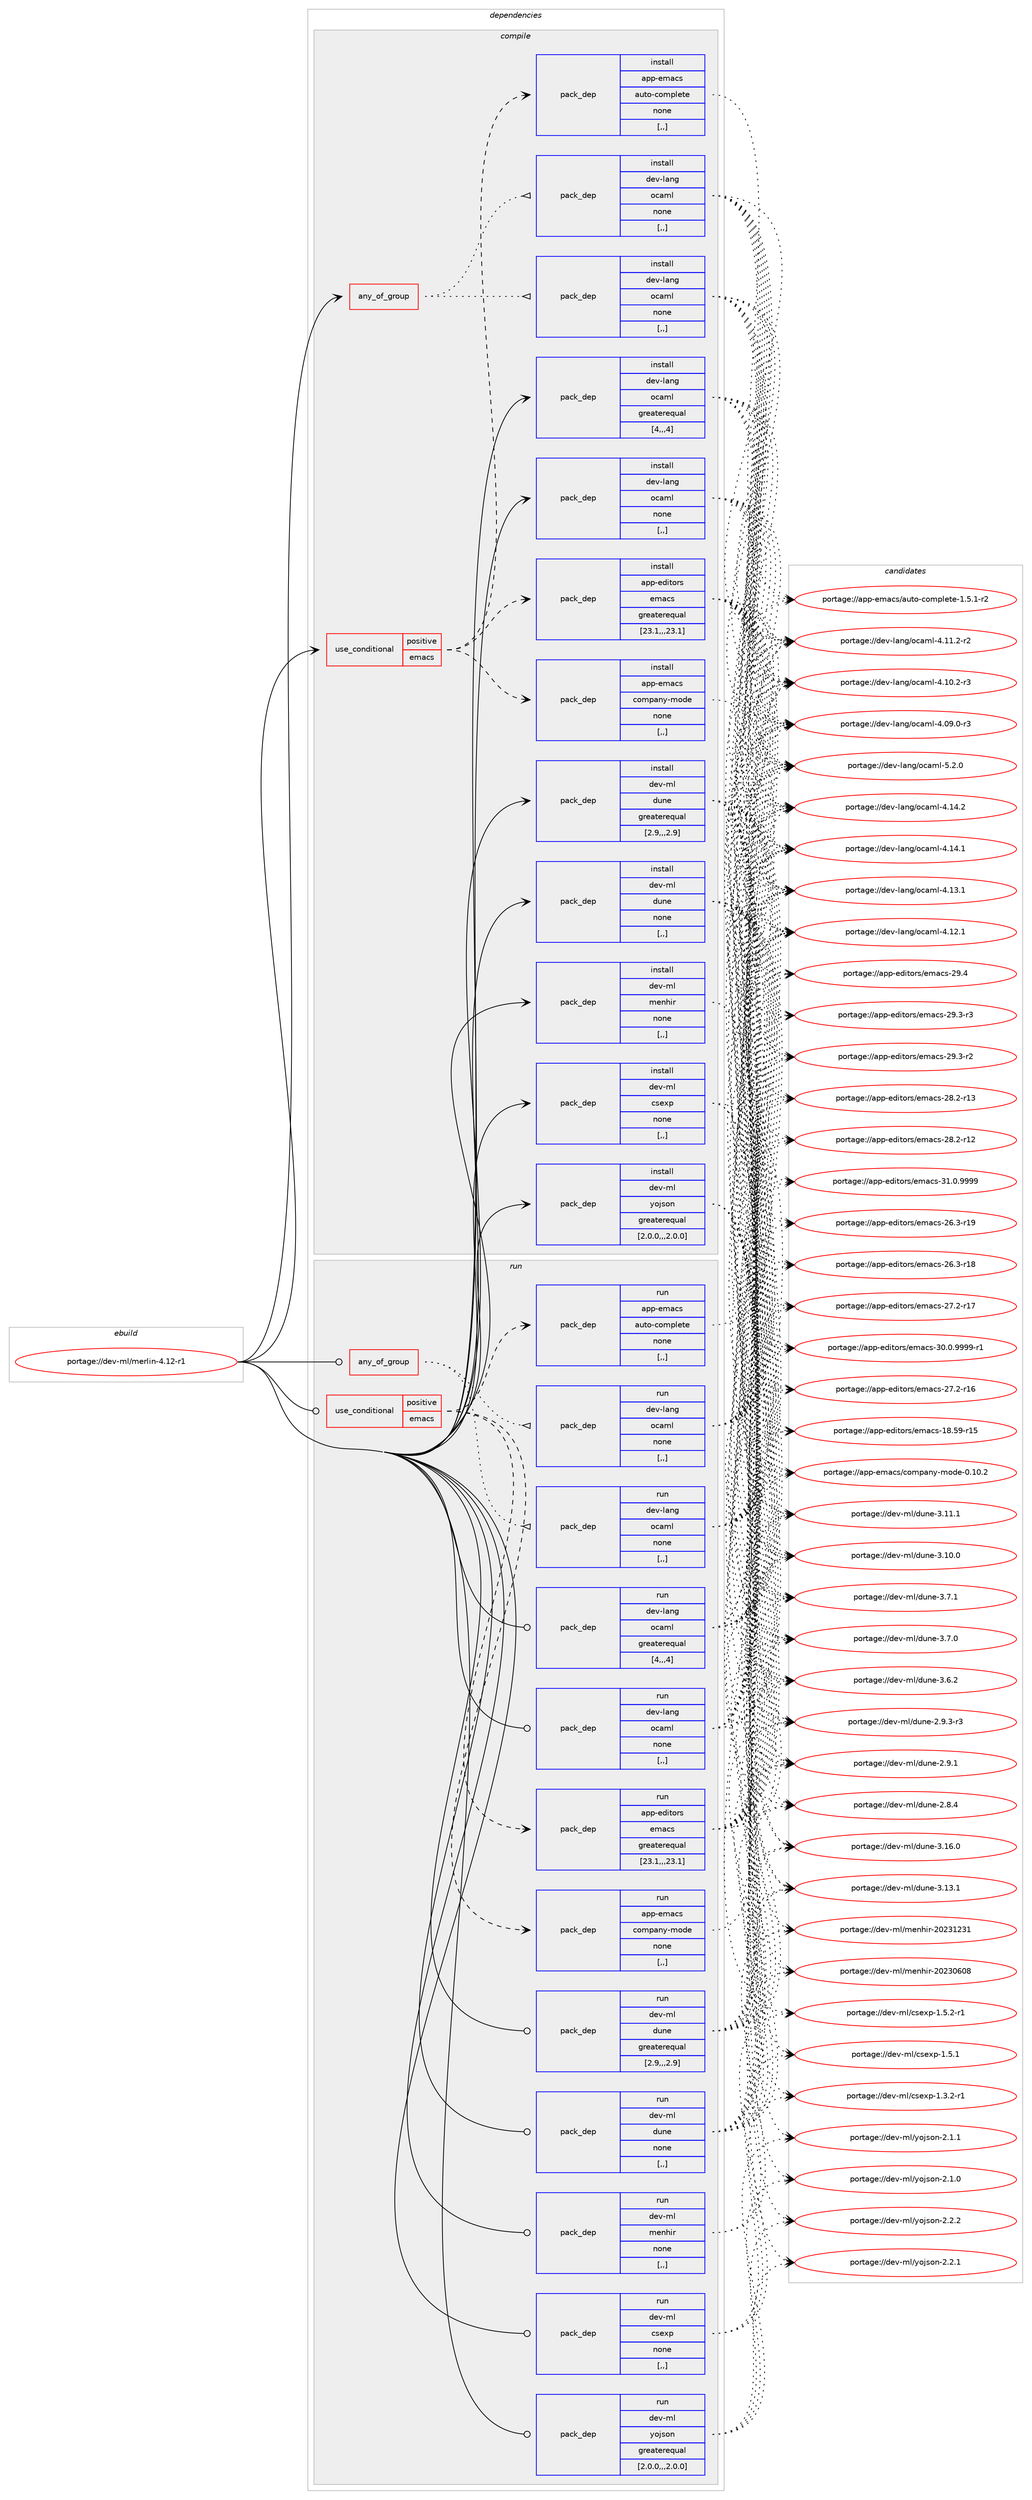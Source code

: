 digraph prolog {

# *************
# Graph options
# *************

newrank=true;
concentrate=true;
compound=true;
graph [rankdir=LR,fontname=Helvetica,fontsize=10,ranksep=1.5];#, ranksep=2.5, nodesep=0.2];
edge  [arrowhead=vee];
node  [fontname=Helvetica,fontsize=10];

# **********
# The ebuild
# **********

subgraph cluster_leftcol {
color=gray;
label=<<i>ebuild</i>>;
id [label="portage://dev-ml/merlin-4.12-r1", color=red, width=4, href="../dev-ml/merlin-4.12-r1.svg"];
}

# ****************
# The dependencies
# ****************

subgraph cluster_midcol {
color=gray;
label=<<i>dependencies</i>>;
subgraph cluster_compile {
fillcolor="#eeeeee";
style=filled;
label=<<i>compile</i>>;
subgraph any1049 {
dependency121055 [label=<<TABLE BORDER="0" CELLBORDER="1" CELLSPACING="0" CELLPADDING="4"><TR><TD CELLPADDING="10">any_of_group</TD></TR></TABLE>>, shape=none, color=red];subgraph pack90140 {
dependency121056 [label=<<TABLE BORDER="0" CELLBORDER="1" CELLSPACING="0" CELLPADDING="4" WIDTH="220"><TR><TD ROWSPAN="6" CELLPADDING="30">pack_dep</TD></TR><TR><TD WIDTH="110">install</TD></TR><TR><TD>dev-lang</TD></TR><TR><TD>ocaml</TD></TR><TR><TD>none</TD></TR><TR><TD>[,,]</TD></TR></TABLE>>, shape=none, color=blue];
}
dependency121055:e -> dependency121056:w [weight=20,style="dotted",arrowhead="oinv"];
subgraph pack90141 {
dependency121057 [label=<<TABLE BORDER="0" CELLBORDER="1" CELLSPACING="0" CELLPADDING="4" WIDTH="220"><TR><TD ROWSPAN="6" CELLPADDING="30">pack_dep</TD></TR><TR><TD WIDTH="110">install</TD></TR><TR><TD>dev-lang</TD></TR><TR><TD>ocaml</TD></TR><TR><TD>none</TD></TR><TR><TD>[,,]</TD></TR></TABLE>>, shape=none, color=blue];
}
dependency121055:e -> dependency121057:w [weight=20,style="dotted",arrowhead="oinv"];
}
id:e -> dependency121055:w [weight=20,style="solid",arrowhead="vee"];
subgraph cond29716 {
dependency121058 [label=<<TABLE BORDER="0" CELLBORDER="1" CELLSPACING="0" CELLPADDING="4"><TR><TD ROWSPAN="3" CELLPADDING="10">use_conditional</TD></TR><TR><TD>positive</TD></TR><TR><TD>emacs</TD></TR></TABLE>>, shape=none, color=red];
subgraph pack90142 {
dependency121059 [label=<<TABLE BORDER="0" CELLBORDER="1" CELLSPACING="0" CELLPADDING="4" WIDTH="220"><TR><TD ROWSPAN="6" CELLPADDING="30">pack_dep</TD></TR><TR><TD WIDTH="110">install</TD></TR><TR><TD>app-editors</TD></TR><TR><TD>emacs</TD></TR><TR><TD>greaterequal</TD></TR><TR><TD>[23.1,,,23.1]</TD></TR></TABLE>>, shape=none, color=blue];
}
dependency121058:e -> dependency121059:w [weight=20,style="dashed",arrowhead="vee"];
subgraph pack90143 {
dependency121060 [label=<<TABLE BORDER="0" CELLBORDER="1" CELLSPACING="0" CELLPADDING="4" WIDTH="220"><TR><TD ROWSPAN="6" CELLPADDING="30">pack_dep</TD></TR><TR><TD WIDTH="110">install</TD></TR><TR><TD>app-emacs</TD></TR><TR><TD>auto-complete</TD></TR><TR><TD>none</TD></TR><TR><TD>[,,]</TD></TR></TABLE>>, shape=none, color=blue];
}
dependency121058:e -> dependency121060:w [weight=20,style="dashed",arrowhead="vee"];
subgraph pack90144 {
dependency121061 [label=<<TABLE BORDER="0" CELLBORDER="1" CELLSPACING="0" CELLPADDING="4" WIDTH="220"><TR><TD ROWSPAN="6" CELLPADDING="30">pack_dep</TD></TR><TR><TD WIDTH="110">install</TD></TR><TR><TD>app-emacs</TD></TR><TR><TD>company-mode</TD></TR><TR><TD>none</TD></TR><TR><TD>[,,]</TD></TR></TABLE>>, shape=none, color=blue];
}
dependency121058:e -> dependency121061:w [weight=20,style="dashed",arrowhead="vee"];
}
id:e -> dependency121058:w [weight=20,style="solid",arrowhead="vee"];
subgraph pack90145 {
dependency121062 [label=<<TABLE BORDER="0" CELLBORDER="1" CELLSPACING="0" CELLPADDING="4" WIDTH="220"><TR><TD ROWSPAN="6" CELLPADDING="30">pack_dep</TD></TR><TR><TD WIDTH="110">install</TD></TR><TR><TD>dev-lang</TD></TR><TR><TD>ocaml</TD></TR><TR><TD>greaterequal</TD></TR><TR><TD>[4,,,4]</TD></TR></TABLE>>, shape=none, color=blue];
}
id:e -> dependency121062:w [weight=20,style="solid",arrowhead="vee"];
subgraph pack90146 {
dependency121063 [label=<<TABLE BORDER="0" CELLBORDER="1" CELLSPACING="0" CELLPADDING="4" WIDTH="220"><TR><TD ROWSPAN="6" CELLPADDING="30">pack_dep</TD></TR><TR><TD WIDTH="110">install</TD></TR><TR><TD>dev-lang</TD></TR><TR><TD>ocaml</TD></TR><TR><TD>none</TD></TR><TR><TD>[,,]</TD></TR></TABLE>>, shape=none, color=blue];
}
id:e -> dependency121063:w [weight=20,style="solid",arrowhead="vee"];
subgraph pack90147 {
dependency121064 [label=<<TABLE BORDER="0" CELLBORDER="1" CELLSPACING="0" CELLPADDING="4" WIDTH="220"><TR><TD ROWSPAN="6" CELLPADDING="30">pack_dep</TD></TR><TR><TD WIDTH="110">install</TD></TR><TR><TD>dev-ml</TD></TR><TR><TD>csexp</TD></TR><TR><TD>none</TD></TR><TR><TD>[,,]</TD></TR></TABLE>>, shape=none, color=blue];
}
id:e -> dependency121064:w [weight=20,style="solid",arrowhead="vee"];
subgraph pack90148 {
dependency121065 [label=<<TABLE BORDER="0" CELLBORDER="1" CELLSPACING="0" CELLPADDING="4" WIDTH="220"><TR><TD ROWSPAN="6" CELLPADDING="30">pack_dep</TD></TR><TR><TD WIDTH="110">install</TD></TR><TR><TD>dev-ml</TD></TR><TR><TD>dune</TD></TR><TR><TD>greaterequal</TD></TR><TR><TD>[2.9,,,2.9]</TD></TR></TABLE>>, shape=none, color=blue];
}
id:e -> dependency121065:w [weight=20,style="solid",arrowhead="vee"];
subgraph pack90149 {
dependency121066 [label=<<TABLE BORDER="0" CELLBORDER="1" CELLSPACING="0" CELLPADDING="4" WIDTH="220"><TR><TD ROWSPAN="6" CELLPADDING="30">pack_dep</TD></TR><TR><TD WIDTH="110">install</TD></TR><TR><TD>dev-ml</TD></TR><TR><TD>dune</TD></TR><TR><TD>none</TD></TR><TR><TD>[,,]</TD></TR></TABLE>>, shape=none, color=blue];
}
id:e -> dependency121066:w [weight=20,style="solid",arrowhead="vee"];
subgraph pack90150 {
dependency121067 [label=<<TABLE BORDER="0" CELLBORDER="1" CELLSPACING="0" CELLPADDING="4" WIDTH="220"><TR><TD ROWSPAN="6" CELLPADDING="30">pack_dep</TD></TR><TR><TD WIDTH="110">install</TD></TR><TR><TD>dev-ml</TD></TR><TR><TD>menhir</TD></TR><TR><TD>none</TD></TR><TR><TD>[,,]</TD></TR></TABLE>>, shape=none, color=blue];
}
id:e -> dependency121067:w [weight=20,style="solid",arrowhead="vee"];
subgraph pack90151 {
dependency121068 [label=<<TABLE BORDER="0" CELLBORDER="1" CELLSPACING="0" CELLPADDING="4" WIDTH="220"><TR><TD ROWSPAN="6" CELLPADDING="30">pack_dep</TD></TR><TR><TD WIDTH="110">install</TD></TR><TR><TD>dev-ml</TD></TR><TR><TD>yojson</TD></TR><TR><TD>greaterequal</TD></TR><TR><TD>[2.0.0,,,2.0.0]</TD></TR></TABLE>>, shape=none, color=blue];
}
id:e -> dependency121068:w [weight=20,style="solid",arrowhead="vee"];
}
subgraph cluster_compileandrun {
fillcolor="#eeeeee";
style=filled;
label=<<i>compile and run</i>>;
}
subgraph cluster_run {
fillcolor="#eeeeee";
style=filled;
label=<<i>run</i>>;
subgraph any1050 {
dependency121069 [label=<<TABLE BORDER="0" CELLBORDER="1" CELLSPACING="0" CELLPADDING="4"><TR><TD CELLPADDING="10">any_of_group</TD></TR></TABLE>>, shape=none, color=red];subgraph pack90152 {
dependency121070 [label=<<TABLE BORDER="0" CELLBORDER="1" CELLSPACING="0" CELLPADDING="4" WIDTH="220"><TR><TD ROWSPAN="6" CELLPADDING="30">pack_dep</TD></TR><TR><TD WIDTH="110">run</TD></TR><TR><TD>dev-lang</TD></TR><TR><TD>ocaml</TD></TR><TR><TD>none</TD></TR><TR><TD>[,,]</TD></TR></TABLE>>, shape=none, color=blue];
}
dependency121069:e -> dependency121070:w [weight=20,style="dotted",arrowhead="oinv"];
subgraph pack90153 {
dependency121071 [label=<<TABLE BORDER="0" CELLBORDER="1" CELLSPACING="0" CELLPADDING="4" WIDTH="220"><TR><TD ROWSPAN="6" CELLPADDING="30">pack_dep</TD></TR><TR><TD WIDTH="110">run</TD></TR><TR><TD>dev-lang</TD></TR><TR><TD>ocaml</TD></TR><TR><TD>none</TD></TR><TR><TD>[,,]</TD></TR></TABLE>>, shape=none, color=blue];
}
dependency121069:e -> dependency121071:w [weight=20,style="dotted",arrowhead="oinv"];
}
id:e -> dependency121069:w [weight=20,style="solid",arrowhead="odot"];
subgraph cond29717 {
dependency121072 [label=<<TABLE BORDER="0" CELLBORDER="1" CELLSPACING="0" CELLPADDING="4"><TR><TD ROWSPAN="3" CELLPADDING="10">use_conditional</TD></TR><TR><TD>positive</TD></TR><TR><TD>emacs</TD></TR></TABLE>>, shape=none, color=red];
subgraph pack90154 {
dependency121073 [label=<<TABLE BORDER="0" CELLBORDER="1" CELLSPACING="0" CELLPADDING="4" WIDTH="220"><TR><TD ROWSPAN="6" CELLPADDING="30">pack_dep</TD></TR><TR><TD WIDTH="110">run</TD></TR><TR><TD>app-editors</TD></TR><TR><TD>emacs</TD></TR><TR><TD>greaterequal</TD></TR><TR><TD>[23.1,,,23.1]</TD></TR></TABLE>>, shape=none, color=blue];
}
dependency121072:e -> dependency121073:w [weight=20,style="dashed",arrowhead="vee"];
subgraph pack90155 {
dependency121074 [label=<<TABLE BORDER="0" CELLBORDER="1" CELLSPACING="0" CELLPADDING="4" WIDTH="220"><TR><TD ROWSPAN="6" CELLPADDING="30">pack_dep</TD></TR><TR><TD WIDTH="110">run</TD></TR><TR><TD>app-emacs</TD></TR><TR><TD>auto-complete</TD></TR><TR><TD>none</TD></TR><TR><TD>[,,]</TD></TR></TABLE>>, shape=none, color=blue];
}
dependency121072:e -> dependency121074:w [weight=20,style="dashed",arrowhead="vee"];
subgraph pack90156 {
dependency121075 [label=<<TABLE BORDER="0" CELLBORDER="1" CELLSPACING="0" CELLPADDING="4" WIDTH="220"><TR><TD ROWSPAN="6" CELLPADDING="30">pack_dep</TD></TR><TR><TD WIDTH="110">run</TD></TR><TR><TD>app-emacs</TD></TR><TR><TD>company-mode</TD></TR><TR><TD>none</TD></TR><TR><TD>[,,]</TD></TR></TABLE>>, shape=none, color=blue];
}
dependency121072:e -> dependency121075:w [weight=20,style="dashed",arrowhead="vee"];
}
id:e -> dependency121072:w [weight=20,style="solid",arrowhead="odot"];
subgraph pack90157 {
dependency121076 [label=<<TABLE BORDER="0" CELLBORDER="1" CELLSPACING="0" CELLPADDING="4" WIDTH="220"><TR><TD ROWSPAN="6" CELLPADDING="30">pack_dep</TD></TR><TR><TD WIDTH="110">run</TD></TR><TR><TD>dev-lang</TD></TR><TR><TD>ocaml</TD></TR><TR><TD>greaterequal</TD></TR><TR><TD>[4,,,4]</TD></TR></TABLE>>, shape=none, color=blue];
}
id:e -> dependency121076:w [weight=20,style="solid",arrowhead="odot"];
subgraph pack90158 {
dependency121077 [label=<<TABLE BORDER="0" CELLBORDER="1" CELLSPACING="0" CELLPADDING="4" WIDTH="220"><TR><TD ROWSPAN="6" CELLPADDING="30">pack_dep</TD></TR><TR><TD WIDTH="110">run</TD></TR><TR><TD>dev-lang</TD></TR><TR><TD>ocaml</TD></TR><TR><TD>none</TD></TR><TR><TD>[,,]</TD></TR></TABLE>>, shape=none, color=blue];
}
id:e -> dependency121077:w [weight=20,style="solid",arrowhead="odot"];
subgraph pack90159 {
dependency121078 [label=<<TABLE BORDER="0" CELLBORDER="1" CELLSPACING="0" CELLPADDING="4" WIDTH="220"><TR><TD ROWSPAN="6" CELLPADDING="30">pack_dep</TD></TR><TR><TD WIDTH="110">run</TD></TR><TR><TD>dev-ml</TD></TR><TR><TD>csexp</TD></TR><TR><TD>none</TD></TR><TR><TD>[,,]</TD></TR></TABLE>>, shape=none, color=blue];
}
id:e -> dependency121078:w [weight=20,style="solid",arrowhead="odot"];
subgraph pack90160 {
dependency121079 [label=<<TABLE BORDER="0" CELLBORDER="1" CELLSPACING="0" CELLPADDING="4" WIDTH="220"><TR><TD ROWSPAN="6" CELLPADDING="30">pack_dep</TD></TR><TR><TD WIDTH="110">run</TD></TR><TR><TD>dev-ml</TD></TR><TR><TD>dune</TD></TR><TR><TD>greaterequal</TD></TR><TR><TD>[2.9,,,2.9]</TD></TR></TABLE>>, shape=none, color=blue];
}
id:e -> dependency121079:w [weight=20,style="solid",arrowhead="odot"];
subgraph pack90161 {
dependency121080 [label=<<TABLE BORDER="0" CELLBORDER="1" CELLSPACING="0" CELLPADDING="4" WIDTH="220"><TR><TD ROWSPAN="6" CELLPADDING="30">pack_dep</TD></TR><TR><TD WIDTH="110">run</TD></TR><TR><TD>dev-ml</TD></TR><TR><TD>dune</TD></TR><TR><TD>none</TD></TR><TR><TD>[,,]</TD></TR></TABLE>>, shape=none, color=blue];
}
id:e -> dependency121080:w [weight=20,style="solid",arrowhead="odot"];
subgraph pack90162 {
dependency121081 [label=<<TABLE BORDER="0" CELLBORDER="1" CELLSPACING="0" CELLPADDING="4" WIDTH="220"><TR><TD ROWSPAN="6" CELLPADDING="30">pack_dep</TD></TR><TR><TD WIDTH="110">run</TD></TR><TR><TD>dev-ml</TD></TR><TR><TD>menhir</TD></TR><TR><TD>none</TD></TR><TR><TD>[,,]</TD></TR></TABLE>>, shape=none, color=blue];
}
id:e -> dependency121081:w [weight=20,style="solid",arrowhead="odot"];
subgraph pack90163 {
dependency121082 [label=<<TABLE BORDER="0" CELLBORDER="1" CELLSPACING="0" CELLPADDING="4" WIDTH="220"><TR><TD ROWSPAN="6" CELLPADDING="30">pack_dep</TD></TR><TR><TD WIDTH="110">run</TD></TR><TR><TD>dev-ml</TD></TR><TR><TD>yojson</TD></TR><TR><TD>greaterequal</TD></TR><TR><TD>[2.0.0,,,2.0.0]</TD></TR></TABLE>>, shape=none, color=blue];
}
id:e -> dependency121082:w [weight=20,style="solid",arrowhead="odot"];
}
}

# **************
# The candidates
# **************

subgraph cluster_choices {
rank=same;
color=gray;
label=<<i>candidates</i>>;

subgraph choice90140 {
color=black;
nodesep=1;
choice1001011184510897110103471119997109108455346504648 [label="portage://dev-lang/ocaml-5.2.0", color=red, width=4,href="../dev-lang/ocaml-5.2.0.svg"];
choice100101118451089711010347111999710910845524649524650 [label="portage://dev-lang/ocaml-4.14.2", color=red, width=4,href="../dev-lang/ocaml-4.14.2.svg"];
choice100101118451089711010347111999710910845524649524649 [label="portage://dev-lang/ocaml-4.14.1", color=red, width=4,href="../dev-lang/ocaml-4.14.1.svg"];
choice100101118451089711010347111999710910845524649514649 [label="portage://dev-lang/ocaml-4.13.1", color=red, width=4,href="../dev-lang/ocaml-4.13.1.svg"];
choice100101118451089711010347111999710910845524649504649 [label="portage://dev-lang/ocaml-4.12.1", color=red, width=4,href="../dev-lang/ocaml-4.12.1.svg"];
choice1001011184510897110103471119997109108455246494946504511450 [label="portage://dev-lang/ocaml-4.11.2-r2", color=red, width=4,href="../dev-lang/ocaml-4.11.2-r2.svg"];
choice1001011184510897110103471119997109108455246494846504511451 [label="portage://dev-lang/ocaml-4.10.2-r3", color=red, width=4,href="../dev-lang/ocaml-4.10.2-r3.svg"];
choice1001011184510897110103471119997109108455246485746484511451 [label="portage://dev-lang/ocaml-4.09.0-r3", color=red, width=4,href="../dev-lang/ocaml-4.09.0-r3.svg"];
dependency121056:e -> choice1001011184510897110103471119997109108455346504648:w [style=dotted,weight="100"];
dependency121056:e -> choice100101118451089711010347111999710910845524649524650:w [style=dotted,weight="100"];
dependency121056:e -> choice100101118451089711010347111999710910845524649524649:w [style=dotted,weight="100"];
dependency121056:e -> choice100101118451089711010347111999710910845524649514649:w [style=dotted,weight="100"];
dependency121056:e -> choice100101118451089711010347111999710910845524649504649:w [style=dotted,weight="100"];
dependency121056:e -> choice1001011184510897110103471119997109108455246494946504511450:w [style=dotted,weight="100"];
dependency121056:e -> choice1001011184510897110103471119997109108455246494846504511451:w [style=dotted,weight="100"];
dependency121056:e -> choice1001011184510897110103471119997109108455246485746484511451:w [style=dotted,weight="100"];
}
subgraph choice90141 {
color=black;
nodesep=1;
choice1001011184510897110103471119997109108455346504648 [label="portage://dev-lang/ocaml-5.2.0", color=red, width=4,href="../dev-lang/ocaml-5.2.0.svg"];
choice100101118451089711010347111999710910845524649524650 [label="portage://dev-lang/ocaml-4.14.2", color=red, width=4,href="../dev-lang/ocaml-4.14.2.svg"];
choice100101118451089711010347111999710910845524649524649 [label="portage://dev-lang/ocaml-4.14.1", color=red, width=4,href="../dev-lang/ocaml-4.14.1.svg"];
choice100101118451089711010347111999710910845524649514649 [label="portage://dev-lang/ocaml-4.13.1", color=red, width=4,href="../dev-lang/ocaml-4.13.1.svg"];
choice100101118451089711010347111999710910845524649504649 [label="portage://dev-lang/ocaml-4.12.1", color=red, width=4,href="../dev-lang/ocaml-4.12.1.svg"];
choice1001011184510897110103471119997109108455246494946504511450 [label="portage://dev-lang/ocaml-4.11.2-r2", color=red, width=4,href="../dev-lang/ocaml-4.11.2-r2.svg"];
choice1001011184510897110103471119997109108455246494846504511451 [label="portage://dev-lang/ocaml-4.10.2-r3", color=red, width=4,href="../dev-lang/ocaml-4.10.2-r3.svg"];
choice1001011184510897110103471119997109108455246485746484511451 [label="portage://dev-lang/ocaml-4.09.0-r3", color=red, width=4,href="../dev-lang/ocaml-4.09.0-r3.svg"];
dependency121057:e -> choice1001011184510897110103471119997109108455346504648:w [style=dotted,weight="100"];
dependency121057:e -> choice100101118451089711010347111999710910845524649524650:w [style=dotted,weight="100"];
dependency121057:e -> choice100101118451089711010347111999710910845524649524649:w [style=dotted,weight="100"];
dependency121057:e -> choice100101118451089711010347111999710910845524649514649:w [style=dotted,weight="100"];
dependency121057:e -> choice100101118451089711010347111999710910845524649504649:w [style=dotted,weight="100"];
dependency121057:e -> choice1001011184510897110103471119997109108455246494946504511450:w [style=dotted,weight="100"];
dependency121057:e -> choice1001011184510897110103471119997109108455246494846504511451:w [style=dotted,weight="100"];
dependency121057:e -> choice1001011184510897110103471119997109108455246485746484511451:w [style=dotted,weight="100"];
}
subgraph choice90142 {
color=black;
nodesep=1;
choice971121124510110010511611111411547101109979911545514946484657575757 [label="portage://app-editors/emacs-31.0.9999", color=red, width=4,href="../app-editors/emacs-31.0.9999.svg"];
choice9711211245101100105116111114115471011099799115455148464846575757574511449 [label="portage://app-editors/emacs-30.0.9999-r1", color=red, width=4,href="../app-editors/emacs-30.0.9999-r1.svg"];
choice97112112451011001051161111141154710110997991154550574652 [label="portage://app-editors/emacs-29.4", color=red, width=4,href="../app-editors/emacs-29.4.svg"];
choice971121124510110010511611111411547101109979911545505746514511451 [label="portage://app-editors/emacs-29.3-r3", color=red, width=4,href="../app-editors/emacs-29.3-r3.svg"];
choice971121124510110010511611111411547101109979911545505746514511450 [label="portage://app-editors/emacs-29.3-r2", color=red, width=4,href="../app-editors/emacs-29.3-r2.svg"];
choice97112112451011001051161111141154710110997991154550564650451144951 [label="portage://app-editors/emacs-28.2-r13", color=red, width=4,href="../app-editors/emacs-28.2-r13.svg"];
choice97112112451011001051161111141154710110997991154550564650451144950 [label="portage://app-editors/emacs-28.2-r12", color=red, width=4,href="../app-editors/emacs-28.2-r12.svg"];
choice97112112451011001051161111141154710110997991154550554650451144955 [label="portage://app-editors/emacs-27.2-r17", color=red, width=4,href="../app-editors/emacs-27.2-r17.svg"];
choice97112112451011001051161111141154710110997991154550554650451144954 [label="portage://app-editors/emacs-27.2-r16", color=red, width=4,href="../app-editors/emacs-27.2-r16.svg"];
choice97112112451011001051161111141154710110997991154550544651451144957 [label="portage://app-editors/emacs-26.3-r19", color=red, width=4,href="../app-editors/emacs-26.3-r19.svg"];
choice97112112451011001051161111141154710110997991154550544651451144956 [label="portage://app-editors/emacs-26.3-r18", color=red, width=4,href="../app-editors/emacs-26.3-r18.svg"];
choice9711211245101100105116111114115471011099799115454956465357451144953 [label="portage://app-editors/emacs-18.59-r15", color=red, width=4,href="../app-editors/emacs-18.59-r15.svg"];
dependency121059:e -> choice971121124510110010511611111411547101109979911545514946484657575757:w [style=dotted,weight="100"];
dependency121059:e -> choice9711211245101100105116111114115471011099799115455148464846575757574511449:w [style=dotted,weight="100"];
dependency121059:e -> choice97112112451011001051161111141154710110997991154550574652:w [style=dotted,weight="100"];
dependency121059:e -> choice971121124510110010511611111411547101109979911545505746514511451:w [style=dotted,weight="100"];
dependency121059:e -> choice971121124510110010511611111411547101109979911545505746514511450:w [style=dotted,weight="100"];
dependency121059:e -> choice97112112451011001051161111141154710110997991154550564650451144951:w [style=dotted,weight="100"];
dependency121059:e -> choice97112112451011001051161111141154710110997991154550564650451144950:w [style=dotted,weight="100"];
dependency121059:e -> choice97112112451011001051161111141154710110997991154550554650451144955:w [style=dotted,weight="100"];
dependency121059:e -> choice97112112451011001051161111141154710110997991154550554650451144954:w [style=dotted,weight="100"];
dependency121059:e -> choice97112112451011001051161111141154710110997991154550544651451144957:w [style=dotted,weight="100"];
dependency121059:e -> choice97112112451011001051161111141154710110997991154550544651451144956:w [style=dotted,weight="100"];
dependency121059:e -> choice9711211245101100105116111114115471011099799115454956465357451144953:w [style=dotted,weight="100"];
}
subgraph choice90143 {
color=black;
nodesep=1;
choice97112112451011099799115479711711611145991111091121081011161014549465346494511450 [label="portage://app-emacs/auto-complete-1.5.1-r2", color=red, width=4,href="../app-emacs/auto-complete-1.5.1-r2.svg"];
dependency121060:e -> choice97112112451011099799115479711711611145991111091121081011161014549465346494511450:w [style=dotted,weight="100"];
}
subgraph choice90144 {
color=black;
nodesep=1;
choice971121124510110997991154799111109112971101214510911110010145484649484650 [label="portage://app-emacs/company-mode-0.10.2", color=red, width=4,href="../app-emacs/company-mode-0.10.2.svg"];
dependency121061:e -> choice971121124510110997991154799111109112971101214510911110010145484649484650:w [style=dotted,weight="100"];
}
subgraph choice90145 {
color=black;
nodesep=1;
choice1001011184510897110103471119997109108455346504648 [label="portage://dev-lang/ocaml-5.2.0", color=red, width=4,href="../dev-lang/ocaml-5.2.0.svg"];
choice100101118451089711010347111999710910845524649524650 [label="portage://dev-lang/ocaml-4.14.2", color=red, width=4,href="../dev-lang/ocaml-4.14.2.svg"];
choice100101118451089711010347111999710910845524649524649 [label="portage://dev-lang/ocaml-4.14.1", color=red, width=4,href="../dev-lang/ocaml-4.14.1.svg"];
choice100101118451089711010347111999710910845524649514649 [label="portage://dev-lang/ocaml-4.13.1", color=red, width=4,href="../dev-lang/ocaml-4.13.1.svg"];
choice100101118451089711010347111999710910845524649504649 [label="portage://dev-lang/ocaml-4.12.1", color=red, width=4,href="../dev-lang/ocaml-4.12.1.svg"];
choice1001011184510897110103471119997109108455246494946504511450 [label="portage://dev-lang/ocaml-4.11.2-r2", color=red, width=4,href="../dev-lang/ocaml-4.11.2-r2.svg"];
choice1001011184510897110103471119997109108455246494846504511451 [label="portage://dev-lang/ocaml-4.10.2-r3", color=red, width=4,href="../dev-lang/ocaml-4.10.2-r3.svg"];
choice1001011184510897110103471119997109108455246485746484511451 [label="portage://dev-lang/ocaml-4.09.0-r3", color=red, width=4,href="../dev-lang/ocaml-4.09.0-r3.svg"];
dependency121062:e -> choice1001011184510897110103471119997109108455346504648:w [style=dotted,weight="100"];
dependency121062:e -> choice100101118451089711010347111999710910845524649524650:w [style=dotted,weight="100"];
dependency121062:e -> choice100101118451089711010347111999710910845524649524649:w [style=dotted,weight="100"];
dependency121062:e -> choice100101118451089711010347111999710910845524649514649:w [style=dotted,weight="100"];
dependency121062:e -> choice100101118451089711010347111999710910845524649504649:w [style=dotted,weight="100"];
dependency121062:e -> choice1001011184510897110103471119997109108455246494946504511450:w [style=dotted,weight="100"];
dependency121062:e -> choice1001011184510897110103471119997109108455246494846504511451:w [style=dotted,weight="100"];
dependency121062:e -> choice1001011184510897110103471119997109108455246485746484511451:w [style=dotted,weight="100"];
}
subgraph choice90146 {
color=black;
nodesep=1;
choice1001011184510897110103471119997109108455346504648 [label="portage://dev-lang/ocaml-5.2.0", color=red, width=4,href="../dev-lang/ocaml-5.2.0.svg"];
choice100101118451089711010347111999710910845524649524650 [label="portage://dev-lang/ocaml-4.14.2", color=red, width=4,href="../dev-lang/ocaml-4.14.2.svg"];
choice100101118451089711010347111999710910845524649524649 [label="portage://dev-lang/ocaml-4.14.1", color=red, width=4,href="../dev-lang/ocaml-4.14.1.svg"];
choice100101118451089711010347111999710910845524649514649 [label="portage://dev-lang/ocaml-4.13.1", color=red, width=4,href="../dev-lang/ocaml-4.13.1.svg"];
choice100101118451089711010347111999710910845524649504649 [label="portage://dev-lang/ocaml-4.12.1", color=red, width=4,href="../dev-lang/ocaml-4.12.1.svg"];
choice1001011184510897110103471119997109108455246494946504511450 [label="portage://dev-lang/ocaml-4.11.2-r2", color=red, width=4,href="../dev-lang/ocaml-4.11.2-r2.svg"];
choice1001011184510897110103471119997109108455246494846504511451 [label="portage://dev-lang/ocaml-4.10.2-r3", color=red, width=4,href="../dev-lang/ocaml-4.10.2-r3.svg"];
choice1001011184510897110103471119997109108455246485746484511451 [label="portage://dev-lang/ocaml-4.09.0-r3", color=red, width=4,href="../dev-lang/ocaml-4.09.0-r3.svg"];
dependency121063:e -> choice1001011184510897110103471119997109108455346504648:w [style=dotted,weight="100"];
dependency121063:e -> choice100101118451089711010347111999710910845524649524650:w [style=dotted,weight="100"];
dependency121063:e -> choice100101118451089711010347111999710910845524649524649:w [style=dotted,weight="100"];
dependency121063:e -> choice100101118451089711010347111999710910845524649514649:w [style=dotted,weight="100"];
dependency121063:e -> choice100101118451089711010347111999710910845524649504649:w [style=dotted,weight="100"];
dependency121063:e -> choice1001011184510897110103471119997109108455246494946504511450:w [style=dotted,weight="100"];
dependency121063:e -> choice1001011184510897110103471119997109108455246494846504511451:w [style=dotted,weight="100"];
dependency121063:e -> choice1001011184510897110103471119997109108455246485746484511451:w [style=dotted,weight="100"];
}
subgraph choice90147 {
color=black;
nodesep=1;
choice1001011184510910847991151011201124549465346504511449 [label="portage://dev-ml/csexp-1.5.2-r1", color=red, width=4,href="../dev-ml/csexp-1.5.2-r1.svg"];
choice100101118451091084799115101120112454946534649 [label="portage://dev-ml/csexp-1.5.1", color=red, width=4,href="../dev-ml/csexp-1.5.1.svg"];
choice1001011184510910847991151011201124549465146504511449 [label="portage://dev-ml/csexp-1.3.2-r1", color=red, width=4,href="../dev-ml/csexp-1.3.2-r1.svg"];
dependency121064:e -> choice1001011184510910847991151011201124549465346504511449:w [style=dotted,weight="100"];
dependency121064:e -> choice100101118451091084799115101120112454946534649:w [style=dotted,weight="100"];
dependency121064:e -> choice1001011184510910847991151011201124549465146504511449:w [style=dotted,weight="100"];
}
subgraph choice90148 {
color=black;
nodesep=1;
choice100101118451091084710011711010145514649544648 [label="portage://dev-ml/dune-3.16.0", color=red, width=4,href="../dev-ml/dune-3.16.0.svg"];
choice100101118451091084710011711010145514649514649 [label="portage://dev-ml/dune-3.13.1", color=red, width=4,href="../dev-ml/dune-3.13.1.svg"];
choice100101118451091084710011711010145514649494649 [label="portage://dev-ml/dune-3.11.1", color=red, width=4,href="../dev-ml/dune-3.11.1.svg"];
choice100101118451091084710011711010145514649484648 [label="portage://dev-ml/dune-3.10.0", color=red, width=4,href="../dev-ml/dune-3.10.0.svg"];
choice1001011184510910847100117110101455146554649 [label="portage://dev-ml/dune-3.7.1", color=red, width=4,href="../dev-ml/dune-3.7.1.svg"];
choice1001011184510910847100117110101455146554648 [label="portage://dev-ml/dune-3.7.0", color=red, width=4,href="../dev-ml/dune-3.7.0.svg"];
choice1001011184510910847100117110101455146544650 [label="portage://dev-ml/dune-3.6.2", color=red, width=4,href="../dev-ml/dune-3.6.2.svg"];
choice10010111845109108471001171101014550465746514511451 [label="portage://dev-ml/dune-2.9.3-r3", color=red, width=4,href="../dev-ml/dune-2.9.3-r3.svg"];
choice1001011184510910847100117110101455046574649 [label="portage://dev-ml/dune-2.9.1", color=red, width=4,href="../dev-ml/dune-2.9.1.svg"];
choice1001011184510910847100117110101455046564652 [label="portage://dev-ml/dune-2.8.4", color=red, width=4,href="../dev-ml/dune-2.8.4.svg"];
dependency121065:e -> choice100101118451091084710011711010145514649544648:w [style=dotted,weight="100"];
dependency121065:e -> choice100101118451091084710011711010145514649514649:w [style=dotted,weight="100"];
dependency121065:e -> choice100101118451091084710011711010145514649494649:w [style=dotted,weight="100"];
dependency121065:e -> choice100101118451091084710011711010145514649484648:w [style=dotted,weight="100"];
dependency121065:e -> choice1001011184510910847100117110101455146554649:w [style=dotted,weight="100"];
dependency121065:e -> choice1001011184510910847100117110101455146554648:w [style=dotted,weight="100"];
dependency121065:e -> choice1001011184510910847100117110101455146544650:w [style=dotted,weight="100"];
dependency121065:e -> choice10010111845109108471001171101014550465746514511451:w [style=dotted,weight="100"];
dependency121065:e -> choice1001011184510910847100117110101455046574649:w [style=dotted,weight="100"];
dependency121065:e -> choice1001011184510910847100117110101455046564652:w [style=dotted,weight="100"];
}
subgraph choice90149 {
color=black;
nodesep=1;
choice100101118451091084710011711010145514649544648 [label="portage://dev-ml/dune-3.16.0", color=red, width=4,href="../dev-ml/dune-3.16.0.svg"];
choice100101118451091084710011711010145514649514649 [label="portage://dev-ml/dune-3.13.1", color=red, width=4,href="../dev-ml/dune-3.13.1.svg"];
choice100101118451091084710011711010145514649494649 [label="portage://dev-ml/dune-3.11.1", color=red, width=4,href="../dev-ml/dune-3.11.1.svg"];
choice100101118451091084710011711010145514649484648 [label="portage://dev-ml/dune-3.10.0", color=red, width=4,href="../dev-ml/dune-3.10.0.svg"];
choice1001011184510910847100117110101455146554649 [label="portage://dev-ml/dune-3.7.1", color=red, width=4,href="../dev-ml/dune-3.7.1.svg"];
choice1001011184510910847100117110101455146554648 [label="portage://dev-ml/dune-3.7.0", color=red, width=4,href="../dev-ml/dune-3.7.0.svg"];
choice1001011184510910847100117110101455146544650 [label="portage://dev-ml/dune-3.6.2", color=red, width=4,href="../dev-ml/dune-3.6.2.svg"];
choice10010111845109108471001171101014550465746514511451 [label="portage://dev-ml/dune-2.9.3-r3", color=red, width=4,href="../dev-ml/dune-2.9.3-r3.svg"];
choice1001011184510910847100117110101455046574649 [label="portage://dev-ml/dune-2.9.1", color=red, width=4,href="../dev-ml/dune-2.9.1.svg"];
choice1001011184510910847100117110101455046564652 [label="portage://dev-ml/dune-2.8.4", color=red, width=4,href="../dev-ml/dune-2.8.4.svg"];
dependency121066:e -> choice100101118451091084710011711010145514649544648:w [style=dotted,weight="100"];
dependency121066:e -> choice100101118451091084710011711010145514649514649:w [style=dotted,weight="100"];
dependency121066:e -> choice100101118451091084710011711010145514649494649:w [style=dotted,weight="100"];
dependency121066:e -> choice100101118451091084710011711010145514649484648:w [style=dotted,weight="100"];
dependency121066:e -> choice1001011184510910847100117110101455146554649:w [style=dotted,weight="100"];
dependency121066:e -> choice1001011184510910847100117110101455146554648:w [style=dotted,weight="100"];
dependency121066:e -> choice1001011184510910847100117110101455146544650:w [style=dotted,weight="100"];
dependency121066:e -> choice10010111845109108471001171101014550465746514511451:w [style=dotted,weight="100"];
dependency121066:e -> choice1001011184510910847100117110101455046574649:w [style=dotted,weight="100"];
dependency121066:e -> choice1001011184510910847100117110101455046564652:w [style=dotted,weight="100"];
}
subgraph choice90150 {
color=black;
nodesep=1;
choice1001011184510910847109101110104105114455048505149505149 [label="portage://dev-ml/menhir-20231231", color=red, width=4,href="../dev-ml/menhir-20231231.svg"];
choice1001011184510910847109101110104105114455048505148544856 [label="portage://dev-ml/menhir-20230608", color=red, width=4,href="../dev-ml/menhir-20230608.svg"];
dependency121067:e -> choice1001011184510910847109101110104105114455048505149505149:w [style=dotted,weight="100"];
dependency121067:e -> choice1001011184510910847109101110104105114455048505148544856:w [style=dotted,weight="100"];
}
subgraph choice90151 {
color=black;
nodesep=1;
choice1001011184510910847121111106115111110455046504650 [label="portage://dev-ml/yojson-2.2.2", color=red, width=4,href="../dev-ml/yojson-2.2.2.svg"];
choice1001011184510910847121111106115111110455046504649 [label="portage://dev-ml/yojson-2.2.1", color=red, width=4,href="../dev-ml/yojson-2.2.1.svg"];
choice1001011184510910847121111106115111110455046494649 [label="portage://dev-ml/yojson-2.1.1", color=red, width=4,href="../dev-ml/yojson-2.1.1.svg"];
choice1001011184510910847121111106115111110455046494648 [label="portage://dev-ml/yojson-2.1.0", color=red, width=4,href="../dev-ml/yojson-2.1.0.svg"];
dependency121068:e -> choice1001011184510910847121111106115111110455046504650:w [style=dotted,weight="100"];
dependency121068:e -> choice1001011184510910847121111106115111110455046504649:w [style=dotted,weight="100"];
dependency121068:e -> choice1001011184510910847121111106115111110455046494649:w [style=dotted,weight="100"];
dependency121068:e -> choice1001011184510910847121111106115111110455046494648:w [style=dotted,weight="100"];
}
subgraph choice90152 {
color=black;
nodesep=1;
choice1001011184510897110103471119997109108455346504648 [label="portage://dev-lang/ocaml-5.2.0", color=red, width=4,href="../dev-lang/ocaml-5.2.0.svg"];
choice100101118451089711010347111999710910845524649524650 [label="portage://dev-lang/ocaml-4.14.2", color=red, width=4,href="../dev-lang/ocaml-4.14.2.svg"];
choice100101118451089711010347111999710910845524649524649 [label="portage://dev-lang/ocaml-4.14.1", color=red, width=4,href="../dev-lang/ocaml-4.14.1.svg"];
choice100101118451089711010347111999710910845524649514649 [label="portage://dev-lang/ocaml-4.13.1", color=red, width=4,href="../dev-lang/ocaml-4.13.1.svg"];
choice100101118451089711010347111999710910845524649504649 [label="portage://dev-lang/ocaml-4.12.1", color=red, width=4,href="../dev-lang/ocaml-4.12.1.svg"];
choice1001011184510897110103471119997109108455246494946504511450 [label="portage://dev-lang/ocaml-4.11.2-r2", color=red, width=4,href="../dev-lang/ocaml-4.11.2-r2.svg"];
choice1001011184510897110103471119997109108455246494846504511451 [label="portage://dev-lang/ocaml-4.10.2-r3", color=red, width=4,href="../dev-lang/ocaml-4.10.2-r3.svg"];
choice1001011184510897110103471119997109108455246485746484511451 [label="portage://dev-lang/ocaml-4.09.0-r3", color=red, width=4,href="../dev-lang/ocaml-4.09.0-r3.svg"];
dependency121070:e -> choice1001011184510897110103471119997109108455346504648:w [style=dotted,weight="100"];
dependency121070:e -> choice100101118451089711010347111999710910845524649524650:w [style=dotted,weight="100"];
dependency121070:e -> choice100101118451089711010347111999710910845524649524649:w [style=dotted,weight="100"];
dependency121070:e -> choice100101118451089711010347111999710910845524649514649:w [style=dotted,weight="100"];
dependency121070:e -> choice100101118451089711010347111999710910845524649504649:w [style=dotted,weight="100"];
dependency121070:e -> choice1001011184510897110103471119997109108455246494946504511450:w [style=dotted,weight="100"];
dependency121070:e -> choice1001011184510897110103471119997109108455246494846504511451:w [style=dotted,weight="100"];
dependency121070:e -> choice1001011184510897110103471119997109108455246485746484511451:w [style=dotted,weight="100"];
}
subgraph choice90153 {
color=black;
nodesep=1;
choice1001011184510897110103471119997109108455346504648 [label="portage://dev-lang/ocaml-5.2.0", color=red, width=4,href="../dev-lang/ocaml-5.2.0.svg"];
choice100101118451089711010347111999710910845524649524650 [label="portage://dev-lang/ocaml-4.14.2", color=red, width=4,href="../dev-lang/ocaml-4.14.2.svg"];
choice100101118451089711010347111999710910845524649524649 [label="portage://dev-lang/ocaml-4.14.1", color=red, width=4,href="../dev-lang/ocaml-4.14.1.svg"];
choice100101118451089711010347111999710910845524649514649 [label="portage://dev-lang/ocaml-4.13.1", color=red, width=4,href="../dev-lang/ocaml-4.13.1.svg"];
choice100101118451089711010347111999710910845524649504649 [label="portage://dev-lang/ocaml-4.12.1", color=red, width=4,href="../dev-lang/ocaml-4.12.1.svg"];
choice1001011184510897110103471119997109108455246494946504511450 [label="portage://dev-lang/ocaml-4.11.2-r2", color=red, width=4,href="../dev-lang/ocaml-4.11.2-r2.svg"];
choice1001011184510897110103471119997109108455246494846504511451 [label="portage://dev-lang/ocaml-4.10.2-r3", color=red, width=4,href="../dev-lang/ocaml-4.10.2-r3.svg"];
choice1001011184510897110103471119997109108455246485746484511451 [label="portage://dev-lang/ocaml-4.09.0-r3", color=red, width=4,href="../dev-lang/ocaml-4.09.0-r3.svg"];
dependency121071:e -> choice1001011184510897110103471119997109108455346504648:w [style=dotted,weight="100"];
dependency121071:e -> choice100101118451089711010347111999710910845524649524650:w [style=dotted,weight="100"];
dependency121071:e -> choice100101118451089711010347111999710910845524649524649:w [style=dotted,weight="100"];
dependency121071:e -> choice100101118451089711010347111999710910845524649514649:w [style=dotted,weight="100"];
dependency121071:e -> choice100101118451089711010347111999710910845524649504649:w [style=dotted,weight="100"];
dependency121071:e -> choice1001011184510897110103471119997109108455246494946504511450:w [style=dotted,weight="100"];
dependency121071:e -> choice1001011184510897110103471119997109108455246494846504511451:w [style=dotted,weight="100"];
dependency121071:e -> choice1001011184510897110103471119997109108455246485746484511451:w [style=dotted,weight="100"];
}
subgraph choice90154 {
color=black;
nodesep=1;
choice971121124510110010511611111411547101109979911545514946484657575757 [label="portage://app-editors/emacs-31.0.9999", color=red, width=4,href="../app-editors/emacs-31.0.9999.svg"];
choice9711211245101100105116111114115471011099799115455148464846575757574511449 [label="portage://app-editors/emacs-30.0.9999-r1", color=red, width=4,href="../app-editors/emacs-30.0.9999-r1.svg"];
choice97112112451011001051161111141154710110997991154550574652 [label="portage://app-editors/emacs-29.4", color=red, width=4,href="../app-editors/emacs-29.4.svg"];
choice971121124510110010511611111411547101109979911545505746514511451 [label="portage://app-editors/emacs-29.3-r3", color=red, width=4,href="../app-editors/emacs-29.3-r3.svg"];
choice971121124510110010511611111411547101109979911545505746514511450 [label="portage://app-editors/emacs-29.3-r2", color=red, width=4,href="../app-editors/emacs-29.3-r2.svg"];
choice97112112451011001051161111141154710110997991154550564650451144951 [label="portage://app-editors/emacs-28.2-r13", color=red, width=4,href="../app-editors/emacs-28.2-r13.svg"];
choice97112112451011001051161111141154710110997991154550564650451144950 [label="portage://app-editors/emacs-28.2-r12", color=red, width=4,href="../app-editors/emacs-28.2-r12.svg"];
choice97112112451011001051161111141154710110997991154550554650451144955 [label="portage://app-editors/emacs-27.2-r17", color=red, width=4,href="../app-editors/emacs-27.2-r17.svg"];
choice97112112451011001051161111141154710110997991154550554650451144954 [label="portage://app-editors/emacs-27.2-r16", color=red, width=4,href="../app-editors/emacs-27.2-r16.svg"];
choice97112112451011001051161111141154710110997991154550544651451144957 [label="portage://app-editors/emacs-26.3-r19", color=red, width=4,href="../app-editors/emacs-26.3-r19.svg"];
choice97112112451011001051161111141154710110997991154550544651451144956 [label="portage://app-editors/emacs-26.3-r18", color=red, width=4,href="../app-editors/emacs-26.3-r18.svg"];
choice9711211245101100105116111114115471011099799115454956465357451144953 [label="portage://app-editors/emacs-18.59-r15", color=red, width=4,href="../app-editors/emacs-18.59-r15.svg"];
dependency121073:e -> choice971121124510110010511611111411547101109979911545514946484657575757:w [style=dotted,weight="100"];
dependency121073:e -> choice9711211245101100105116111114115471011099799115455148464846575757574511449:w [style=dotted,weight="100"];
dependency121073:e -> choice97112112451011001051161111141154710110997991154550574652:w [style=dotted,weight="100"];
dependency121073:e -> choice971121124510110010511611111411547101109979911545505746514511451:w [style=dotted,weight="100"];
dependency121073:e -> choice971121124510110010511611111411547101109979911545505746514511450:w [style=dotted,weight="100"];
dependency121073:e -> choice97112112451011001051161111141154710110997991154550564650451144951:w [style=dotted,weight="100"];
dependency121073:e -> choice97112112451011001051161111141154710110997991154550564650451144950:w [style=dotted,weight="100"];
dependency121073:e -> choice97112112451011001051161111141154710110997991154550554650451144955:w [style=dotted,weight="100"];
dependency121073:e -> choice97112112451011001051161111141154710110997991154550554650451144954:w [style=dotted,weight="100"];
dependency121073:e -> choice97112112451011001051161111141154710110997991154550544651451144957:w [style=dotted,weight="100"];
dependency121073:e -> choice97112112451011001051161111141154710110997991154550544651451144956:w [style=dotted,weight="100"];
dependency121073:e -> choice9711211245101100105116111114115471011099799115454956465357451144953:w [style=dotted,weight="100"];
}
subgraph choice90155 {
color=black;
nodesep=1;
choice97112112451011099799115479711711611145991111091121081011161014549465346494511450 [label="portage://app-emacs/auto-complete-1.5.1-r2", color=red, width=4,href="../app-emacs/auto-complete-1.5.1-r2.svg"];
dependency121074:e -> choice97112112451011099799115479711711611145991111091121081011161014549465346494511450:w [style=dotted,weight="100"];
}
subgraph choice90156 {
color=black;
nodesep=1;
choice971121124510110997991154799111109112971101214510911110010145484649484650 [label="portage://app-emacs/company-mode-0.10.2", color=red, width=4,href="../app-emacs/company-mode-0.10.2.svg"];
dependency121075:e -> choice971121124510110997991154799111109112971101214510911110010145484649484650:w [style=dotted,weight="100"];
}
subgraph choice90157 {
color=black;
nodesep=1;
choice1001011184510897110103471119997109108455346504648 [label="portage://dev-lang/ocaml-5.2.0", color=red, width=4,href="../dev-lang/ocaml-5.2.0.svg"];
choice100101118451089711010347111999710910845524649524650 [label="portage://dev-lang/ocaml-4.14.2", color=red, width=4,href="../dev-lang/ocaml-4.14.2.svg"];
choice100101118451089711010347111999710910845524649524649 [label="portage://dev-lang/ocaml-4.14.1", color=red, width=4,href="../dev-lang/ocaml-4.14.1.svg"];
choice100101118451089711010347111999710910845524649514649 [label="portage://dev-lang/ocaml-4.13.1", color=red, width=4,href="../dev-lang/ocaml-4.13.1.svg"];
choice100101118451089711010347111999710910845524649504649 [label="portage://dev-lang/ocaml-4.12.1", color=red, width=4,href="../dev-lang/ocaml-4.12.1.svg"];
choice1001011184510897110103471119997109108455246494946504511450 [label="portage://dev-lang/ocaml-4.11.2-r2", color=red, width=4,href="../dev-lang/ocaml-4.11.2-r2.svg"];
choice1001011184510897110103471119997109108455246494846504511451 [label="portage://dev-lang/ocaml-4.10.2-r3", color=red, width=4,href="../dev-lang/ocaml-4.10.2-r3.svg"];
choice1001011184510897110103471119997109108455246485746484511451 [label="portage://dev-lang/ocaml-4.09.0-r3", color=red, width=4,href="../dev-lang/ocaml-4.09.0-r3.svg"];
dependency121076:e -> choice1001011184510897110103471119997109108455346504648:w [style=dotted,weight="100"];
dependency121076:e -> choice100101118451089711010347111999710910845524649524650:w [style=dotted,weight="100"];
dependency121076:e -> choice100101118451089711010347111999710910845524649524649:w [style=dotted,weight="100"];
dependency121076:e -> choice100101118451089711010347111999710910845524649514649:w [style=dotted,weight="100"];
dependency121076:e -> choice100101118451089711010347111999710910845524649504649:w [style=dotted,weight="100"];
dependency121076:e -> choice1001011184510897110103471119997109108455246494946504511450:w [style=dotted,weight="100"];
dependency121076:e -> choice1001011184510897110103471119997109108455246494846504511451:w [style=dotted,weight="100"];
dependency121076:e -> choice1001011184510897110103471119997109108455246485746484511451:w [style=dotted,weight="100"];
}
subgraph choice90158 {
color=black;
nodesep=1;
choice1001011184510897110103471119997109108455346504648 [label="portage://dev-lang/ocaml-5.2.0", color=red, width=4,href="../dev-lang/ocaml-5.2.0.svg"];
choice100101118451089711010347111999710910845524649524650 [label="portage://dev-lang/ocaml-4.14.2", color=red, width=4,href="../dev-lang/ocaml-4.14.2.svg"];
choice100101118451089711010347111999710910845524649524649 [label="portage://dev-lang/ocaml-4.14.1", color=red, width=4,href="../dev-lang/ocaml-4.14.1.svg"];
choice100101118451089711010347111999710910845524649514649 [label="portage://dev-lang/ocaml-4.13.1", color=red, width=4,href="../dev-lang/ocaml-4.13.1.svg"];
choice100101118451089711010347111999710910845524649504649 [label="portage://dev-lang/ocaml-4.12.1", color=red, width=4,href="../dev-lang/ocaml-4.12.1.svg"];
choice1001011184510897110103471119997109108455246494946504511450 [label="portage://dev-lang/ocaml-4.11.2-r2", color=red, width=4,href="../dev-lang/ocaml-4.11.2-r2.svg"];
choice1001011184510897110103471119997109108455246494846504511451 [label="portage://dev-lang/ocaml-4.10.2-r3", color=red, width=4,href="../dev-lang/ocaml-4.10.2-r3.svg"];
choice1001011184510897110103471119997109108455246485746484511451 [label="portage://dev-lang/ocaml-4.09.0-r3", color=red, width=4,href="../dev-lang/ocaml-4.09.0-r3.svg"];
dependency121077:e -> choice1001011184510897110103471119997109108455346504648:w [style=dotted,weight="100"];
dependency121077:e -> choice100101118451089711010347111999710910845524649524650:w [style=dotted,weight="100"];
dependency121077:e -> choice100101118451089711010347111999710910845524649524649:w [style=dotted,weight="100"];
dependency121077:e -> choice100101118451089711010347111999710910845524649514649:w [style=dotted,weight="100"];
dependency121077:e -> choice100101118451089711010347111999710910845524649504649:w [style=dotted,weight="100"];
dependency121077:e -> choice1001011184510897110103471119997109108455246494946504511450:w [style=dotted,weight="100"];
dependency121077:e -> choice1001011184510897110103471119997109108455246494846504511451:w [style=dotted,weight="100"];
dependency121077:e -> choice1001011184510897110103471119997109108455246485746484511451:w [style=dotted,weight="100"];
}
subgraph choice90159 {
color=black;
nodesep=1;
choice1001011184510910847991151011201124549465346504511449 [label="portage://dev-ml/csexp-1.5.2-r1", color=red, width=4,href="../dev-ml/csexp-1.5.2-r1.svg"];
choice100101118451091084799115101120112454946534649 [label="portage://dev-ml/csexp-1.5.1", color=red, width=4,href="../dev-ml/csexp-1.5.1.svg"];
choice1001011184510910847991151011201124549465146504511449 [label="portage://dev-ml/csexp-1.3.2-r1", color=red, width=4,href="../dev-ml/csexp-1.3.2-r1.svg"];
dependency121078:e -> choice1001011184510910847991151011201124549465346504511449:w [style=dotted,weight="100"];
dependency121078:e -> choice100101118451091084799115101120112454946534649:w [style=dotted,weight="100"];
dependency121078:e -> choice1001011184510910847991151011201124549465146504511449:w [style=dotted,weight="100"];
}
subgraph choice90160 {
color=black;
nodesep=1;
choice100101118451091084710011711010145514649544648 [label="portage://dev-ml/dune-3.16.0", color=red, width=4,href="../dev-ml/dune-3.16.0.svg"];
choice100101118451091084710011711010145514649514649 [label="portage://dev-ml/dune-3.13.1", color=red, width=4,href="../dev-ml/dune-3.13.1.svg"];
choice100101118451091084710011711010145514649494649 [label="portage://dev-ml/dune-3.11.1", color=red, width=4,href="../dev-ml/dune-3.11.1.svg"];
choice100101118451091084710011711010145514649484648 [label="portage://dev-ml/dune-3.10.0", color=red, width=4,href="../dev-ml/dune-3.10.0.svg"];
choice1001011184510910847100117110101455146554649 [label="portage://dev-ml/dune-3.7.1", color=red, width=4,href="../dev-ml/dune-3.7.1.svg"];
choice1001011184510910847100117110101455146554648 [label="portage://dev-ml/dune-3.7.0", color=red, width=4,href="../dev-ml/dune-3.7.0.svg"];
choice1001011184510910847100117110101455146544650 [label="portage://dev-ml/dune-3.6.2", color=red, width=4,href="../dev-ml/dune-3.6.2.svg"];
choice10010111845109108471001171101014550465746514511451 [label="portage://dev-ml/dune-2.9.3-r3", color=red, width=4,href="../dev-ml/dune-2.9.3-r3.svg"];
choice1001011184510910847100117110101455046574649 [label="portage://dev-ml/dune-2.9.1", color=red, width=4,href="../dev-ml/dune-2.9.1.svg"];
choice1001011184510910847100117110101455046564652 [label="portage://dev-ml/dune-2.8.4", color=red, width=4,href="../dev-ml/dune-2.8.4.svg"];
dependency121079:e -> choice100101118451091084710011711010145514649544648:w [style=dotted,weight="100"];
dependency121079:e -> choice100101118451091084710011711010145514649514649:w [style=dotted,weight="100"];
dependency121079:e -> choice100101118451091084710011711010145514649494649:w [style=dotted,weight="100"];
dependency121079:e -> choice100101118451091084710011711010145514649484648:w [style=dotted,weight="100"];
dependency121079:e -> choice1001011184510910847100117110101455146554649:w [style=dotted,weight="100"];
dependency121079:e -> choice1001011184510910847100117110101455146554648:w [style=dotted,weight="100"];
dependency121079:e -> choice1001011184510910847100117110101455146544650:w [style=dotted,weight="100"];
dependency121079:e -> choice10010111845109108471001171101014550465746514511451:w [style=dotted,weight="100"];
dependency121079:e -> choice1001011184510910847100117110101455046574649:w [style=dotted,weight="100"];
dependency121079:e -> choice1001011184510910847100117110101455046564652:w [style=dotted,weight="100"];
}
subgraph choice90161 {
color=black;
nodesep=1;
choice100101118451091084710011711010145514649544648 [label="portage://dev-ml/dune-3.16.0", color=red, width=4,href="../dev-ml/dune-3.16.0.svg"];
choice100101118451091084710011711010145514649514649 [label="portage://dev-ml/dune-3.13.1", color=red, width=4,href="../dev-ml/dune-3.13.1.svg"];
choice100101118451091084710011711010145514649494649 [label="portage://dev-ml/dune-3.11.1", color=red, width=4,href="../dev-ml/dune-3.11.1.svg"];
choice100101118451091084710011711010145514649484648 [label="portage://dev-ml/dune-3.10.0", color=red, width=4,href="../dev-ml/dune-3.10.0.svg"];
choice1001011184510910847100117110101455146554649 [label="portage://dev-ml/dune-3.7.1", color=red, width=4,href="../dev-ml/dune-3.7.1.svg"];
choice1001011184510910847100117110101455146554648 [label="portage://dev-ml/dune-3.7.0", color=red, width=4,href="../dev-ml/dune-3.7.0.svg"];
choice1001011184510910847100117110101455146544650 [label="portage://dev-ml/dune-3.6.2", color=red, width=4,href="../dev-ml/dune-3.6.2.svg"];
choice10010111845109108471001171101014550465746514511451 [label="portage://dev-ml/dune-2.9.3-r3", color=red, width=4,href="../dev-ml/dune-2.9.3-r3.svg"];
choice1001011184510910847100117110101455046574649 [label="portage://dev-ml/dune-2.9.1", color=red, width=4,href="../dev-ml/dune-2.9.1.svg"];
choice1001011184510910847100117110101455046564652 [label="portage://dev-ml/dune-2.8.4", color=red, width=4,href="../dev-ml/dune-2.8.4.svg"];
dependency121080:e -> choice100101118451091084710011711010145514649544648:w [style=dotted,weight="100"];
dependency121080:e -> choice100101118451091084710011711010145514649514649:w [style=dotted,weight="100"];
dependency121080:e -> choice100101118451091084710011711010145514649494649:w [style=dotted,weight="100"];
dependency121080:e -> choice100101118451091084710011711010145514649484648:w [style=dotted,weight="100"];
dependency121080:e -> choice1001011184510910847100117110101455146554649:w [style=dotted,weight="100"];
dependency121080:e -> choice1001011184510910847100117110101455146554648:w [style=dotted,weight="100"];
dependency121080:e -> choice1001011184510910847100117110101455146544650:w [style=dotted,weight="100"];
dependency121080:e -> choice10010111845109108471001171101014550465746514511451:w [style=dotted,weight="100"];
dependency121080:e -> choice1001011184510910847100117110101455046574649:w [style=dotted,weight="100"];
dependency121080:e -> choice1001011184510910847100117110101455046564652:w [style=dotted,weight="100"];
}
subgraph choice90162 {
color=black;
nodesep=1;
choice1001011184510910847109101110104105114455048505149505149 [label="portage://dev-ml/menhir-20231231", color=red, width=4,href="../dev-ml/menhir-20231231.svg"];
choice1001011184510910847109101110104105114455048505148544856 [label="portage://dev-ml/menhir-20230608", color=red, width=4,href="../dev-ml/menhir-20230608.svg"];
dependency121081:e -> choice1001011184510910847109101110104105114455048505149505149:w [style=dotted,weight="100"];
dependency121081:e -> choice1001011184510910847109101110104105114455048505148544856:w [style=dotted,weight="100"];
}
subgraph choice90163 {
color=black;
nodesep=1;
choice1001011184510910847121111106115111110455046504650 [label="portage://dev-ml/yojson-2.2.2", color=red, width=4,href="../dev-ml/yojson-2.2.2.svg"];
choice1001011184510910847121111106115111110455046504649 [label="portage://dev-ml/yojson-2.2.1", color=red, width=4,href="../dev-ml/yojson-2.2.1.svg"];
choice1001011184510910847121111106115111110455046494649 [label="portage://dev-ml/yojson-2.1.1", color=red, width=4,href="../dev-ml/yojson-2.1.1.svg"];
choice1001011184510910847121111106115111110455046494648 [label="portage://dev-ml/yojson-2.1.0", color=red, width=4,href="../dev-ml/yojson-2.1.0.svg"];
dependency121082:e -> choice1001011184510910847121111106115111110455046504650:w [style=dotted,weight="100"];
dependency121082:e -> choice1001011184510910847121111106115111110455046504649:w [style=dotted,weight="100"];
dependency121082:e -> choice1001011184510910847121111106115111110455046494649:w [style=dotted,weight="100"];
dependency121082:e -> choice1001011184510910847121111106115111110455046494648:w [style=dotted,weight="100"];
}
}

}
